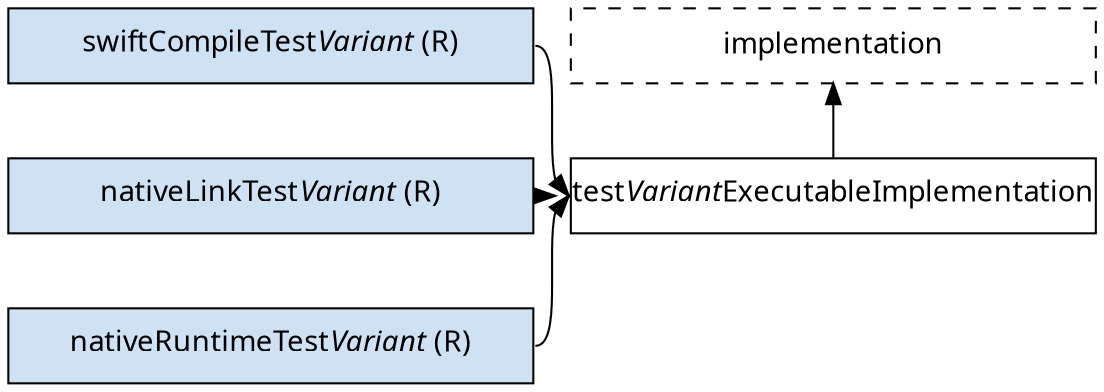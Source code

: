 // Copyright 2018 the original author or authors.
//
// Licensed under the Apache License, Version 2.0 (the "License");
// you may not use this file except in compliance with the License.
// You may obtain a copy of the License at
//
//      http://www.apache.org/licenses/LICENSE-2.0
//
// Unless required by applicable law or agreed to in writing, software
// distributed under the License is distributed on an "AS IS" BASIS,
// WITHOUT WARRANTIES OR CONDITIONS OF ANY KIND, either express or implied.
// See the License for the specific language governing permissions and
// limitations under the License.

// dot -Tpng subprojects/docs/src/docs/userguide/img/xctest-configurations.dot > subprojects/docs/src/docs/userguide/img/xctest-configurations.png
digraph xctestConfigurations {
  graph [ dpi = 100, fontname="Sans"];
  node [fontname = "Sans"];
  edge [fontname = "Sans"];
  node [shape=rectangle, fixedsize=true, width=3.5, height=0.5];

  subgraph central {
    node[style=filled, fillcolor=white]
    implementation -> testVariantExecutableImplementation [style=invis, weight=1000]
    testVariantExecutableImplementation -> implementation [headport=s, tailport=n]

    testVariantExecutableImplementation[label=<test<i>Variant</i>ExecutableImplementation>]
    implementation[style=dashed]
  }

  subgraph left {
    node[style=filled, fillcolor="#cfe2f3"]
    swiftCompileTestVariant -> nativeLinkTestVariant -> nativeRuntimeTestVariant [style=invis, weight=1000]

    swiftCompileTestVariant[label=<swiftCompileTest<i>Variant</i> (R)>]
    nativeLinkTestVariant[label=<nativeLinkTest<i>Variant</i> (R)>]
    nativeRuntimeTestVariant[label=<nativeRuntimeTest<i>Variant</i> (R)>]
  }

  // Ensure the order is preserved
  {rank=same swiftCompileTestVariant implementation}
  {rank=same testVariantExecutableImplementation nativeLinkTestVariant}
  nativeLinkTestVariant -> testVariantExecutableImplementation [style=invis]

  {swiftCompileTestVariant, nativeLinkTestVariant, nativeRuntimeTestVariant} -> testVariantExecutableImplementation [headport=w, tailport=e]
}